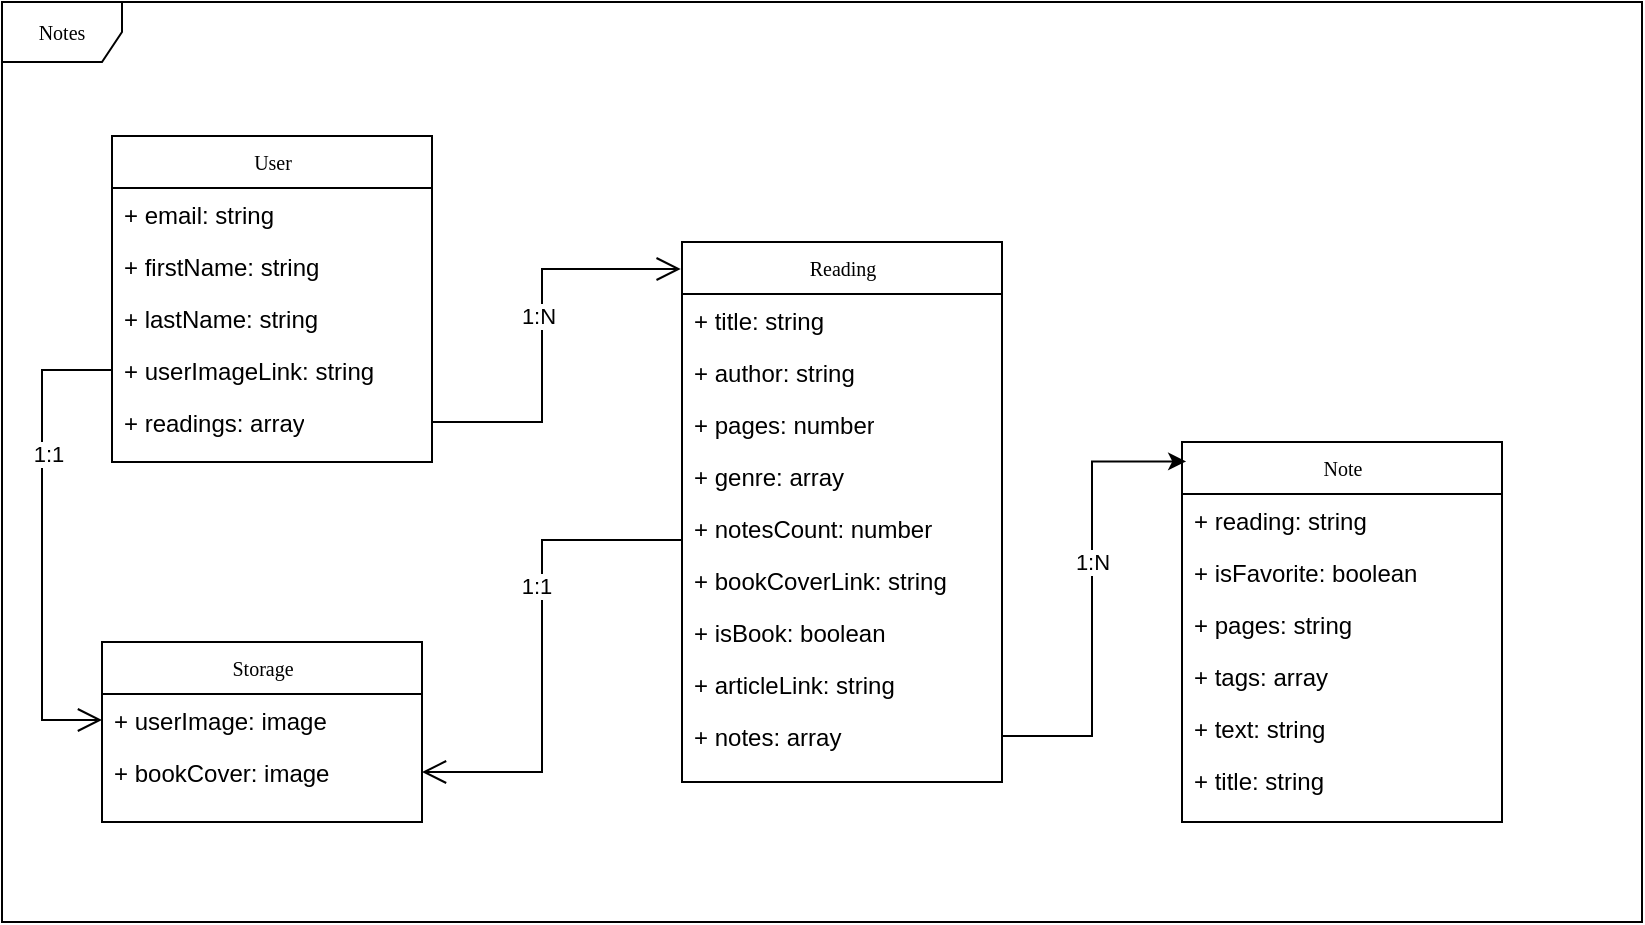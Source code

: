 <mxfile version="14.8.4" type="github">
  <diagram name="Page-1" id="c4acf3e9-155e-7222-9cf6-157b1a14988f">
    <mxGraphModel dx="1069" dy="598" grid="1" gridSize="10" guides="1" tooltips="1" connect="1" arrows="1" fold="1" page="1" pageScale="1" pageWidth="850" pageHeight="1100" background="none" math="0" shadow="0">
      <root>
        <mxCell id="0" />
        <mxCell id="1" parent="0" />
        <mxCell id="17acba5748e5396b-1" value="Notes" style="shape=umlFrame;whiteSpace=wrap;html=1;rounded=0;shadow=0;comic=0;labelBackgroundColor=none;strokeWidth=1;fontFamily=Verdana;fontSize=10;align=center;" parent="1" vertex="1">
          <mxGeometry x="20" y="20" width="820" height="460" as="geometry" />
        </mxCell>
        <mxCell id="17acba5748e5396b-20" value="User" style="swimlane;html=1;fontStyle=0;childLayout=stackLayout;horizontal=1;startSize=26;fillColor=none;horizontalStack=0;resizeParent=1;resizeLast=0;collapsible=1;marginBottom=0;swimlaneFillColor=#ffffff;rounded=0;shadow=0;comic=0;labelBackgroundColor=none;strokeWidth=1;fontFamily=Verdana;fontSize=10;align=center;" parent="1" vertex="1">
          <mxGeometry x="75" y="87" width="160" height="163" as="geometry" />
        </mxCell>
        <mxCell id="17acba5748e5396b-21" value="+ email: string" style="text;html=1;strokeColor=none;fillColor=none;align=left;verticalAlign=top;spacingLeft=4;spacingRight=4;whiteSpace=wrap;overflow=hidden;rotatable=0;points=[[0,0.5],[1,0.5]];portConstraint=eastwest;" parent="17acba5748e5396b-20" vertex="1">
          <mxGeometry y="26" width="160" height="26" as="geometry" />
        </mxCell>
        <mxCell id="17acba5748e5396b-24" value="+ firstName: string" style="text;html=1;strokeColor=none;fillColor=none;align=left;verticalAlign=top;spacingLeft=4;spacingRight=4;whiteSpace=wrap;overflow=hidden;rotatable=0;points=[[0,0.5],[1,0.5]];portConstraint=eastwest;" parent="17acba5748e5396b-20" vertex="1">
          <mxGeometry y="52" width="160" height="26" as="geometry" />
        </mxCell>
        <mxCell id="17acba5748e5396b-26" value="+ lastName: string" style="text;html=1;strokeColor=none;fillColor=none;align=left;verticalAlign=top;spacingLeft=4;spacingRight=4;whiteSpace=wrap;overflow=hidden;rotatable=0;points=[[0,0.5],[1,0.5]];portConstraint=eastwest;" parent="17acba5748e5396b-20" vertex="1">
          <mxGeometry y="78" width="160" height="26" as="geometry" />
        </mxCell>
        <mxCell id="a9X75RgUqD106l0OpqIx-2" value="+ userImageLink: string" style="text;html=1;strokeColor=none;fillColor=none;align=left;verticalAlign=top;spacingLeft=4;spacingRight=4;whiteSpace=wrap;overflow=hidden;rotatable=0;points=[[0,0.5],[1,0.5]];portConstraint=eastwest;" vertex="1" parent="17acba5748e5396b-20">
          <mxGeometry y="104" width="160" height="26" as="geometry" />
        </mxCell>
        <mxCell id="a9X75RgUqD106l0OpqIx-3" value="+ readings: array" style="text;html=1;strokeColor=none;fillColor=none;align=left;verticalAlign=top;spacingLeft=4;spacingRight=4;whiteSpace=wrap;overflow=hidden;rotatable=0;points=[[0,0.5],[1,0.5]];portConstraint=eastwest;" vertex="1" parent="17acba5748e5396b-20">
          <mxGeometry y="130" width="160" height="26" as="geometry" />
        </mxCell>
        <mxCell id="a9X75RgUqD106l0OpqIx-4" value="Storage" style="swimlane;html=1;fontStyle=0;childLayout=stackLayout;horizontal=1;startSize=26;fillColor=none;horizontalStack=0;resizeParent=1;resizeLast=0;collapsible=1;marginBottom=0;swimlaneFillColor=#ffffff;rounded=0;shadow=0;comic=0;labelBackgroundColor=none;strokeWidth=1;fontFamily=Verdana;fontSize=10;align=center;" vertex="1" parent="1">
          <mxGeometry x="70" y="340" width="160" height="90" as="geometry">
            <mxRectangle x="74" y="300" width="50" height="26" as="alternateBounds" />
          </mxGeometry>
        </mxCell>
        <mxCell id="a9X75RgUqD106l0OpqIx-5" value="+ userImage: image" style="text;html=1;strokeColor=none;fillColor=none;align=left;verticalAlign=top;spacingLeft=4;spacingRight=4;whiteSpace=wrap;overflow=hidden;rotatable=0;points=[[0,0.5],[1,0.5]];portConstraint=eastwest;" vertex="1" parent="a9X75RgUqD106l0OpqIx-4">
          <mxGeometry y="26" width="160" height="26" as="geometry" />
        </mxCell>
        <mxCell id="a9X75RgUqD106l0OpqIx-6" value="+ bookCover: image" style="text;html=1;strokeColor=none;fillColor=none;align=left;verticalAlign=top;spacingLeft=4;spacingRight=4;whiteSpace=wrap;overflow=hidden;rotatable=0;points=[[0,0.5],[1,0.5]];portConstraint=eastwest;" vertex="1" parent="a9X75RgUqD106l0OpqIx-4">
          <mxGeometry y="52" width="160" height="26" as="geometry" />
        </mxCell>
        <mxCell id="a9X75RgUqD106l0OpqIx-10" value="Reading" style="swimlane;html=1;fontStyle=0;childLayout=stackLayout;horizontal=1;startSize=26;fillColor=none;horizontalStack=0;resizeParent=1;resizeLast=0;collapsible=1;marginBottom=0;swimlaneFillColor=#ffffff;rounded=0;shadow=0;comic=0;labelBackgroundColor=none;strokeWidth=1;fontFamily=Verdana;fontSize=10;align=center;" vertex="1" parent="1">
          <mxGeometry x="360" y="140" width="160" height="270" as="geometry" />
        </mxCell>
        <mxCell id="a9X75RgUqD106l0OpqIx-11" value="+ title: string" style="text;html=1;strokeColor=none;fillColor=none;align=left;verticalAlign=top;spacingLeft=4;spacingRight=4;whiteSpace=wrap;overflow=hidden;rotatable=0;points=[[0,0.5],[1,0.5]];portConstraint=eastwest;" vertex="1" parent="a9X75RgUqD106l0OpqIx-10">
          <mxGeometry y="26" width="160" height="26" as="geometry" />
        </mxCell>
        <mxCell id="a9X75RgUqD106l0OpqIx-12" value="+ author: string" style="text;html=1;strokeColor=none;fillColor=none;align=left;verticalAlign=top;spacingLeft=4;spacingRight=4;whiteSpace=wrap;overflow=hidden;rotatable=0;points=[[0,0.5],[1,0.5]];portConstraint=eastwest;" vertex="1" parent="a9X75RgUqD106l0OpqIx-10">
          <mxGeometry y="52" width="160" height="26" as="geometry" />
        </mxCell>
        <mxCell id="a9X75RgUqD106l0OpqIx-13" value="+ pages: number" style="text;html=1;strokeColor=none;fillColor=none;align=left;verticalAlign=top;spacingLeft=4;spacingRight=4;whiteSpace=wrap;overflow=hidden;rotatable=0;points=[[0,0.5],[1,0.5]];portConstraint=eastwest;" vertex="1" parent="a9X75RgUqD106l0OpqIx-10">
          <mxGeometry y="78" width="160" height="26" as="geometry" />
        </mxCell>
        <mxCell id="a9X75RgUqD106l0OpqIx-14" value="+ genre: array" style="text;html=1;strokeColor=none;fillColor=none;align=left;verticalAlign=top;spacingLeft=4;spacingRight=4;whiteSpace=wrap;overflow=hidden;rotatable=0;points=[[0,0.5],[1,0.5]];portConstraint=eastwest;" vertex="1" parent="a9X75RgUqD106l0OpqIx-10">
          <mxGeometry y="104" width="160" height="26" as="geometry" />
        </mxCell>
        <mxCell id="a9X75RgUqD106l0OpqIx-15" value="+ notesCount: number" style="text;html=1;strokeColor=none;fillColor=none;align=left;verticalAlign=top;spacingLeft=4;spacingRight=4;whiteSpace=wrap;overflow=hidden;rotatable=0;points=[[0,0.5],[1,0.5]];portConstraint=eastwest;" vertex="1" parent="a9X75RgUqD106l0OpqIx-10">
          <mxGeometry y="130" width="160" height="26" as="geometry" />
        </mxCell>
        <mxCell id="a9X75RgUqD106l0OpqIx-16" value="+ bookCoverLink: string&amp;nbsp;" style="text;html=1;strokeColor=none;fillColor=none;align=left;verticalAlign=top;spacingLeft=4;spacingRight=4;whiteSpace=wrap;overflow=hidden;rotatable=0;points=[[0,0.5],[1,0.5]];portConstraint=eastwest;" vertex="1" parent="a9X75RgUqD106l0OpqIx-10">
          <mxGeometry y="156" width="160" height="26" as="geometry" />
        </mxCell>
        <mxCell id="a9X75RgUqD106l0OpqIx-17" value="+ isBook: boolean&amp;nbsp;" style="text;html=1;strokeColor=none;fillColor=none;align=left;verticalAlign=top;spacingLeft=4;spacingRight=4;whiteSpace=wrap;overflow=hidden;rotatable=0;points=[[0,0.5],[1,0.5]];portConstraint=eastwest;" vertex="1" parent="a9X75RgUqD106l0OpqIx-10">
          <mxGeometry y="182" width="160" height="26" as="geometry" />
        </mxCell>
        <mxCell id="a9X75RgUqD106l0OpqIx-19" value="+ articleLink: string&amp;nbsp;" style="text;html=1;strokeColor=none;fillColor=none;align=left;verticalAlign=top;spacingLeft=4;spacingRight=4;whiteSpace=wrap;overflow=hidden;rotatable=0;points=[[0,0.5],[1,0.5]];portConstraint=eastwest;" vertex="1" parent="a9X75RgUqD106l0OpqIx-10">
          <mxGeometry y="208" width="160" height="26" as="geometry" />
        </mxCell>
        <mxCell id="a9X75RgUqD106l0OpqIx-18" value="+ notes: array&amp;nbsp;" style="text;html=1;strokeColor=none;fillColor=none;align=left;verticalAlign=top;spacingLeft=4;spacingRight=4;whiteSpace=wrap;overflow=hidden;rotatable=0;points=[[0,0.5],[1,0.5]];portConstraint=eastwest;" vertex="1" parent="a9X75RgUqD106l0OpqIx-10">
          <mxGeometry y="234" width="160" height="26" as="geometry" />
        </mxCell>
        <mxCell id="a9X75RgUqD106l0OpqIx-20" style="edgeStyle=orthogonalEdgeStyle;rounded=0;html=1;labelBackgroundColor=none;startFill=0;endArrow=open;endFill=0;endSize=10;fontFamily=Verdana;fontSize=10;exitX=1;exitY=0.5;exitDx=0;exitDy=0;entryX=-0.004;entryY=0.05;entryDx=0;entryDy=0;entryPerimeter=0;" edge="1" parent="1" source="a9X75RgUqD106l0OpqIx-3" target="a9X75RgUqD106l0OpqIx-10">
          <mxGeometry relative="1" as="geometry">
            <Array as="points">
              <mxPoint x="290" y="230" />
              <mxPoint x="290" y="154" />
            </Array>
            <mxPoint x="160" y="350" as="sourcePoint" />
            <mxPoint x="235" y="240" as="targetPoint" />
          </mxGeometry>
        </mxCell>
        <mxCell id="a9X75RgUqD106l0OpqIx-34" value="1:N" style="edgeLabel;html=1;align=center;verticalAlign=middle;resizable=0;points=[];" vertex="1" connectable="0" parent="a9X75RgUqD106l0OpqIx-20">
          <mxGeometry x="0.077" y="2" relative="1" as="geometry">
            <mxPoint as="offset" />
          </mxGeometry>
        </mxCell>
        <mxCell id="a9X75RgUqD106l0OpqIx-21" style="edgeStyle=orthogonalEdgeStyle;rounded=0;html=1;labelBackgroundColor=none;startFill=0;endArrow=open;endFill=0;endSize=10;fontFamily=Verdana;fontSize=10;exitX=0;exitY=0.5;exitDx=0;exitDy=0;" edge="1" parent="1" source="a9X75RgUqD106l0OpqIx-16">
          <mxGeometry relative="1" as="geometry">
            <Array as="points">
              <mxPoint x="290" y="289" />
              <mxPoint x="290" y="405" />
            </Array>
            <mxPoint x="160" y="350" as="sourcePoint" />
            <mxPoint x="230" y="405" as="targetPoint" />
          </mxGeometry>
        </mxCell>
        <mxCell id="a9X75RgUqD106l0OpqIx-36" value="1:1" style="edgeLabel;html=1;align=center;verticalAlign=middle;resizable=0;points=[];" vertex="1" connectable="0" parent="a9X75RgUqD106l0OpqIx-21">
          <mxGeometry x="-0.152" y="-3" relative="1" as="geometry">
            <mxPoint as="offset" />
          </mxGeometry>
        </mxCell>
        <mxCell id="5d2195bd80daf111-23" style="edgeStyle=orthogonalEdgeStyle;rounded=0;html=1;labelBackgroundColor=none;startFill=0;endArrow=open;endFill=0;endSize=10;fontFamily=Verdana;fontSize=10;exitX=0;exitY=0.5;exitDx=0;exitDy=0;entryX=0;entryY=0.5;entryDx=0;entryDy=0;" parent="1" source="a9X75RgUqD106l0OpqIx-2" target="a9X75RgUqD106l0OpqIx-5" edge="1">
          <mxGeometry relative="1" as="geometry">
            <Array as="points">
              <mxPoint x="40" y="204" />
              <mxPoint x="40" y="379" />
            </Array>
            <mxPoint x="250" y="290" as="sourcePoint" />
            <mxPoint x="150" y="250" as="targetPoint" />
          </mxGeometry>
        </mxCell>
        <mxCell id="a9X75RgUqD106l0OpqIx-35" value="1:1" style="edgeLabel;html=1;align=center;verticalAlign=middle;resizable=0;points=[];" vertex="1" connectable="0" parent="5d2195bd80daf111-23">
          <mxGeometry x="-0.36" y="3" relative="1" as="geometry">
            <mxPoint as="offset" />
          </mxGeometry>
        </mxCell>
        <mxCell id="a9X75RgUqD106l0OpqIx-22" value="Note" style="swimlane;html=1;fontStyle=0;childLayout=stackLayout;horizontal=1;startSize=26;fillColor=none;horizontalStack=0;resizeParent=1;resizeLast=0;collapsible=1;marginBottom=0;swimlaneFillColor=#ffffff;rounded=0;shadow=0;comic=0;labelBackgroundColor=none;strokeWidth=1;fontFamily=Verdana;fontSize=10;align=center;" vertex="1" parent="1">
          <mxGeometry x="610" y="240" width="160" height="190" as="geometry" />
        </mxCell>
        <mxCell id="a9X75RgUqD106l0OpqIx-23" value="+ reading: string" style="text;html=1;strokeColor=none;fillColor=none;align=left;verticalAlign=top;spacingLeft=4;spacingRight=4;whiteSpace=wrap;overflow=hidden;rotatable=0;points=[[0,0.5],[1,0.5]];portConstraint=eastwest;" vertex="1" parent="a9X75RgUqD106l0OpqIx-22">
          <mxGeometry y="26" width="160" height="26" as="geometry" />
        </mxCell>
        <mxCell id="a9X75RgUqD106l0OpqIx-24" value="+ isFavorite: boolean" style="text;html=1;strokeColor=none;fillColor=none;align=left;verticalAlign=top;spacingLeft=4;spacingRight=4;whiteSpace=wrap;overflow=hidden;rotatable=0;points=[[0,0.5],[1,0.5]];portConstraint=eastwest;" vertex="1" parent="a9X75RgUqD106l0OpqIx-22">
          <mxGeometry y="52" width="160" height="26" as="geometry" />
        </mxCell>
        <mxCell id="a9X75RgUqD106l0OpqIx-25" value="+ pages: string" style="text;html=1;strokeColor=none;fillColor=none;align=left;verticalAlign=top;spacingLeft=4;spacingRight=4;whiteSpace=wrap;overflow=hidden;rotatable=0;points=[[0,0.5],[1,0.5]];portConstraint=eastwest;" vertex="1" parent="a9X75RgUqD106l0OpqIx-22">
          <mxGeometry y="78" width="160" height="26" as="geometry" />
        </mxCell>
        <mxCell id="a9X75RgUqD106l0OpqIx-26" value="+ tags: array" style="text;html=1;strokeColor=none;fillColor=none;align=left;verticalAlign=top;spacingLeft=4;spacingRight=4;whiteSpace=wrap;overflow=hidden;rotatable=0;points=[[0,0.5],[1,0.5]];portConstraint=eastwest;" vertex="1" parent="a9X75RgUqD106l0OpqIx-22">
          <mxGeometry y="104" width="160" height="26" as="geometry" />
        </mxCell>
        <mxCell id="a9X75RgUqD106l0OpqIx-27" value="+ text: string" style="text;html=1;strokeColor=none;fillColor=none;align=left;verticalAlign=top;spacingLeft=4;spacingRight=4;whiteSpace=wrap;overflow=hidden;rotatable=0;points=[[0,0.5],[1,0.5]];portConstraint=eastwest;" vertex="1" parent="a9X75RgUqD106l0OpqIx-22">
          <mxGeometry y="130" width="160" height="26" as="geometry" />
        </mxCell>
        <mxCell id="a9X75RgUqD106l0OpqIx-28" value="+ title: string&amp;nbsp;" style="text;html=1;strokeColor=none;fillColor=none;align=left;verticalAlign=top;spacingLeft=4;spacingRight=4;whiteSpace=wrap;overflow=hidden;rotatable=0;points=[[0,0.5],[1,0.5]];portConstraint=eastwest;" vertex="1" parent="a9X75RgUqD106l0OpqIx-22">
          <mxGeometry y="156" width="160" height="26" as="geometry" />
        </mxCell>
        <mxCell id="a9X75RgUqD106l0OpqIx-32" value="" style="edgeStyle=orthogonalEdgeStyle;rounded=0;orthogonalLoop=1;jettySize=auto;html=1;entryX=0.013;entryY=0.051;entryDx=0;entryDy=0;entryPerimeter=0;" edge="1" parent="1" source="a9X75RgUqD106l0OpqIx-18" target="a9X75RgUqD106l0OpqIx-22">
          <mxGeometry relative="1" as="geometry" />
        </mxCell>
        <mxCell id="a9X75RgUqD106l0OpqIx-37" value="1:N" style="edgeLabel;html=1;align=center;verticalAlign=middle;resizable=0;points=[];" vertex="1" connectable="0" parent="a9X75RgUqD106l0OpqIx-32">
          <mxGeometry x="0.153" relative="1" as="geometry">
            <mxPoint as="offset" />
          </mxGeometry>
        </mxCell>
      </root>
    </mxGraphModel>
  </diagram>
</mxfile>
